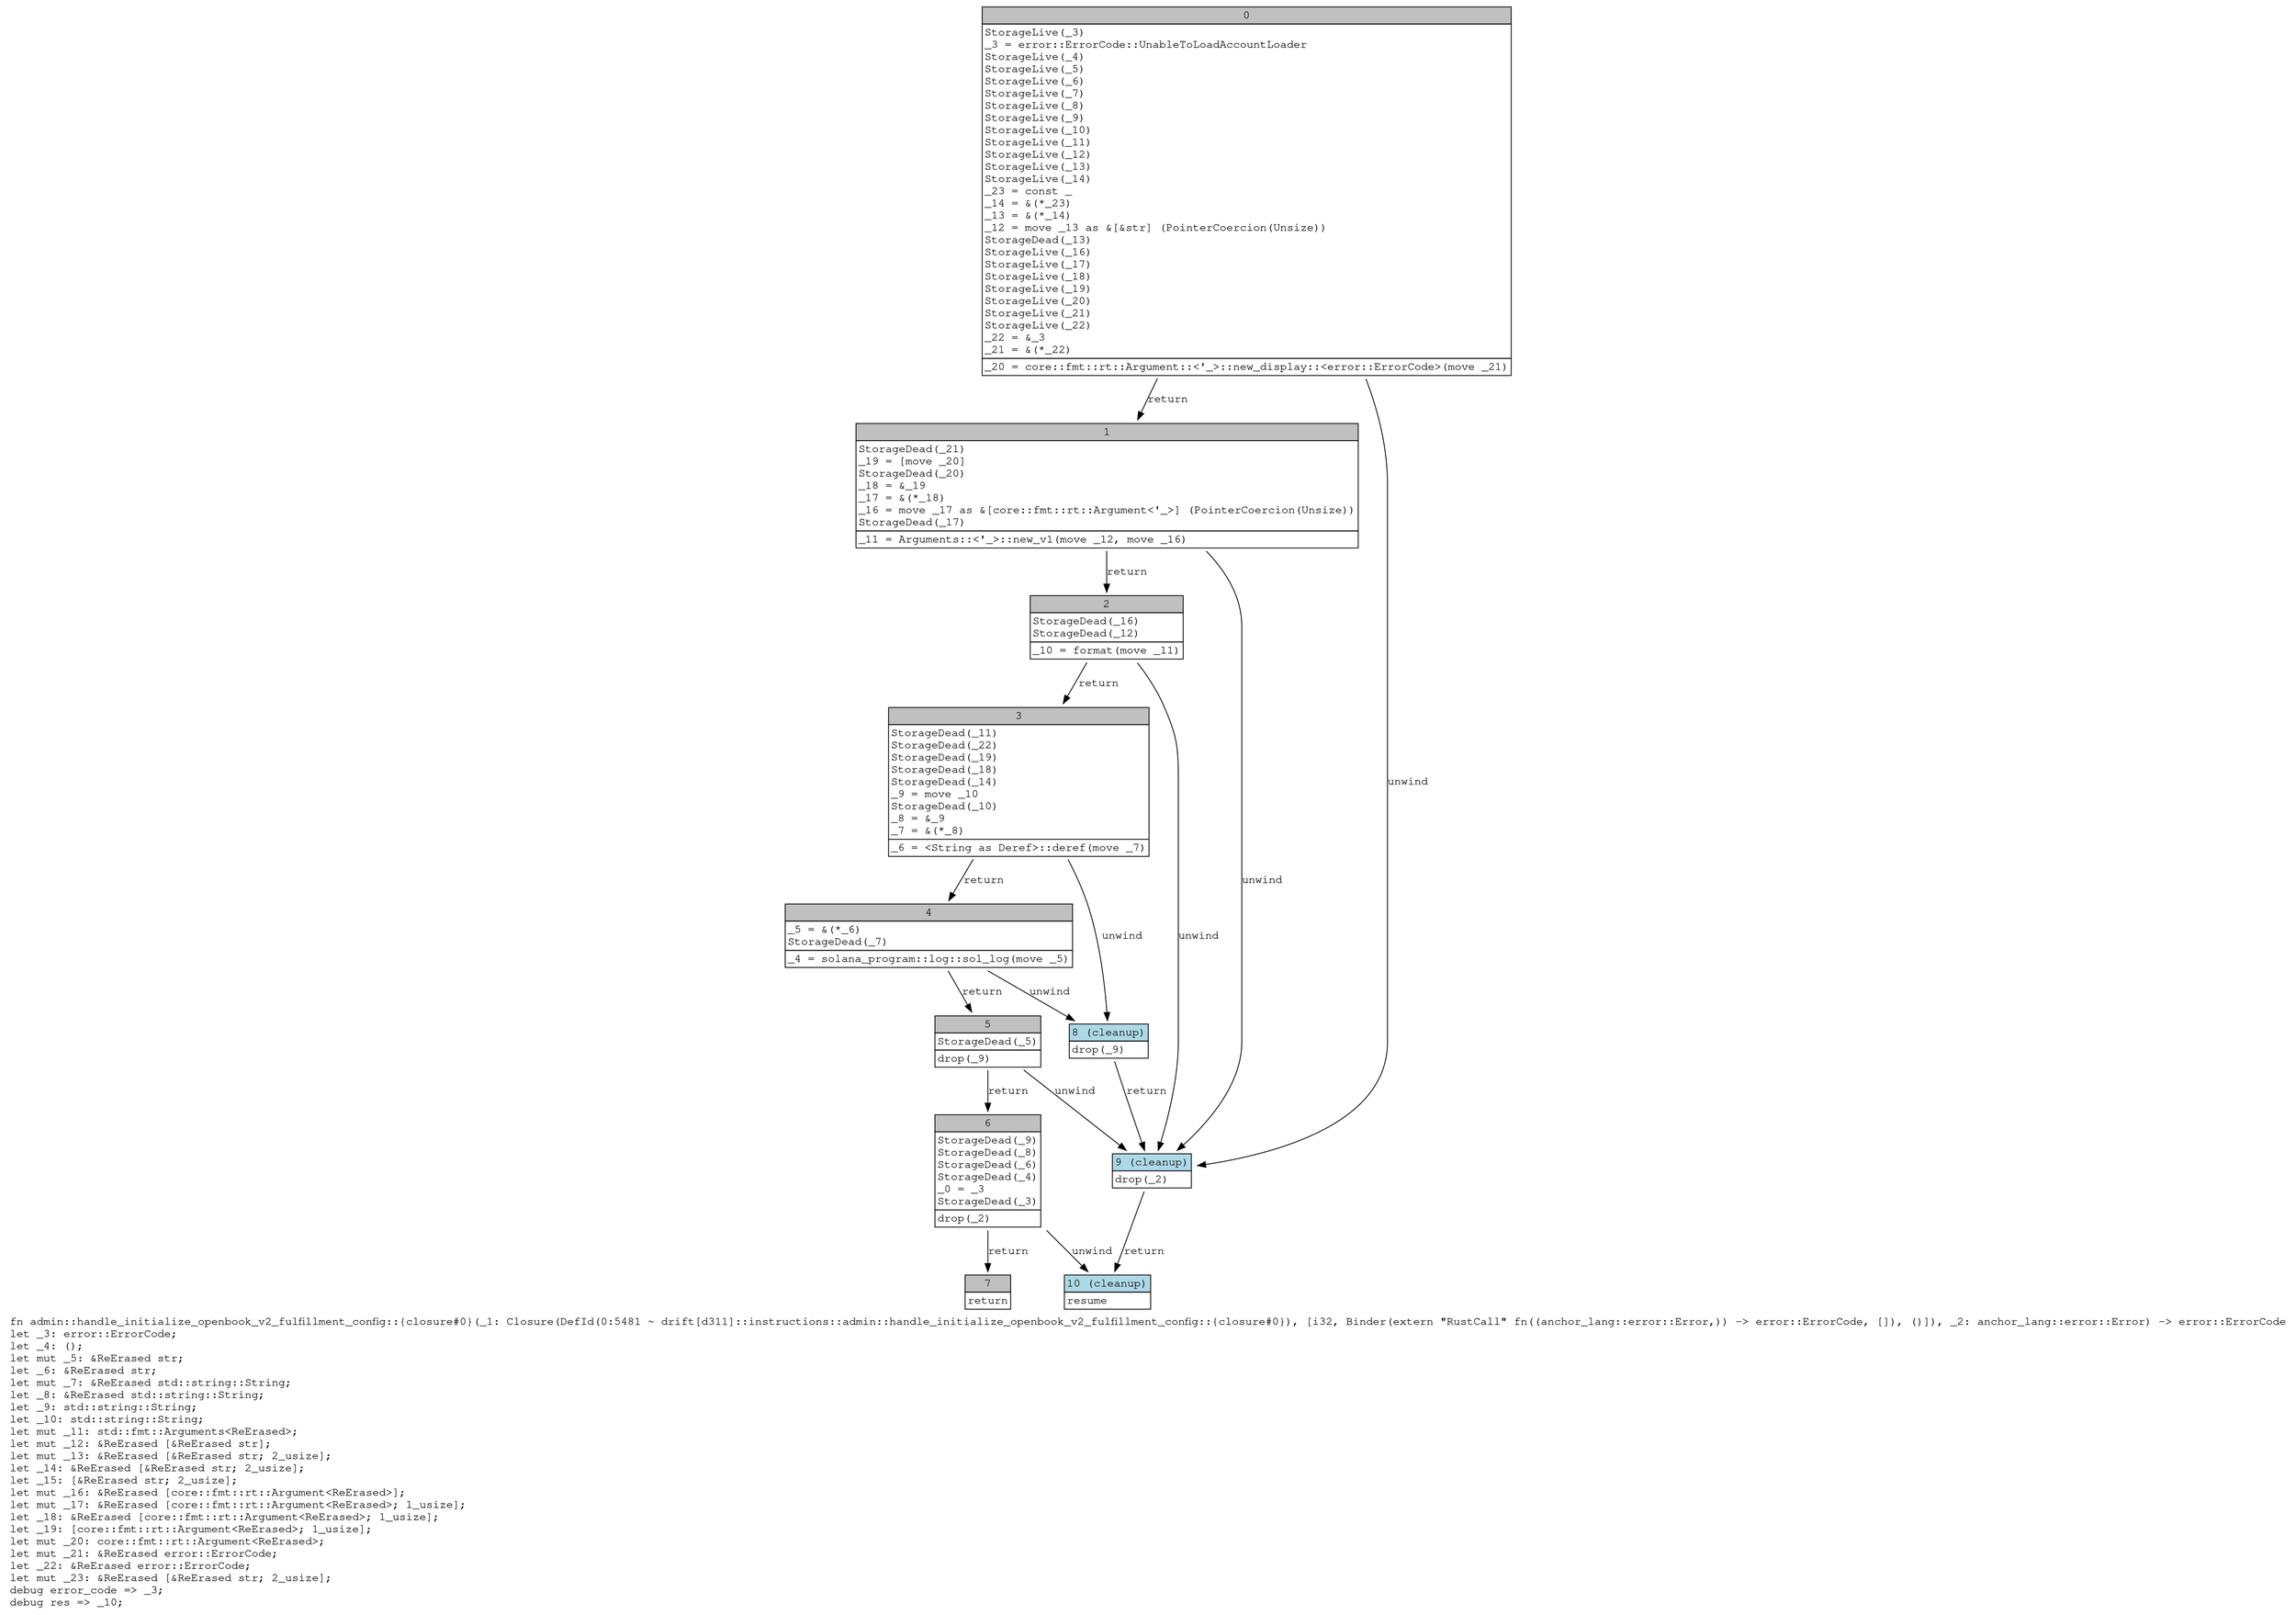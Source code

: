 digraph Mir_0_5481 {
    graph [fontname="Courier, monospace"];
    node [fontname="Courier, monospace"];
    edge [fontname="Courier, monospace"];
    label=<fn admin::handle_initialize_openbook_v2_fulfillment_config::{closure#0}(_1: Closure(DefId(0:5481 ~ drift[d311]::instructions::admin::handle_initialize_openbook_v2_fulfillment_config::{closure#0}), [i32, Binder(extern &quot;RustCall&quot; fn((anchor_lang::error::Error,)) -&gt; error::ErrorCode, []), ()]), _2: anchor_lang::error::Error) -&gt; error::ErrorCode<br align="left"/>let _3: error::ErrorCode;<br align="left"/>let _4: ();<br align="left"/>let mut _5: &amp;ReErased str;<br align="left"/>let _6: &amp;ReErased str;<br align="left"/>let mut _7: &amp;ReErased std::string::String;<br align="left"/>let _8: &amp;ReErased std::string::String;<br align="left"/>let _9: std::string::String;<br align="left"/>let _10: std::string::String;<br align="left"/>let mut _11: std::fmt::Arguments&lt;ReErased&gt;;<br align="left"/>let mut _12: &amp;ReErased [&amp;ReErased str];<br align="left"/>let mut _13: &amp;ReErased [&amp;ReErased str; 2_usize];<br align="left"/>let _14: &amp;ReErased [&amp;ReErased str; 2_usize];<br align="left"/>let _15: [&amp;ReErased str; 2_usize];<br align="left"/>let mut _16: &amp;ReErased [core::fmt::rt::Argument&lt;ReErased&gt;];<br align="left"/>let mut _17: &amp;ReErased [core::fmt::rt::Argument&lt;ReErased&gt;; 1_usize];<br align="left"/>let _18: &amp;ReErased [core::fmt::rt::Argument&lt;ReErased&gt;; 1_usize];<br align="left"/>let _19: [core::fmt::rt::Argument&lt;ReErased&gt;; 1_usize];<br align="left"/>let mut _20: core::fmt::rt::Argument&lt;ReErased&gt;;<br align="left"/>let mut _21: &amp;ReErased error::ErrorCode;<br align="left"/>let _22: &amp;ReErased error::ErrorCode;<br align="left"/>let mut _23: &amp;ReErased [&amp;ReErased str; 2_usize];<br align="left"/>debug error_code =&gt; _3;<br align="left"/>debug res =&gt; _10;<br align="left"/>>;
    bb0__0_5481 [shape="none", label=<<table border="0" cellborder="1" cellspacing="0"><tr><td bgcolor="gray" align="center" colspan="1">0</td></tr><tr><td align="left" balign="left">StorageLive(_3)<br/>_3 = error::ErrorCode::UnableToLoadAccountLoader<br/>StorageLive(_4)<br/>StorageLive(_5)<br/>StorageLive(_6)<br/>StorageLive(_7)<br/>StorageLive(_8)<br/>StorageLive(_9)<br/>StorageLive(_10)<br/>StorageLive(_11)<br/>StorageLive(_12)<br/>StorageLive(_13)<br/>StorageLive(_14)<br/>_23 = const _<br/>_14 = &amp;(*_23)<br/>_13 = &amp;(*_14)<br/>_12 = move _13 as &amp;[&amp;str] (PointerCoercion(Unsize))<br/>StorageDead(_13)<br/>StorageLive(_16)<br/>StorageLive(_17)<br/>StorageLive(_18)<br/>StorageLive(_19)<br/>StorageLive(_20)<br/>StorageLive(_21)<br/>StorageLive(_22)<br/>_22 = &amp;_3<br/>_21 = &amp;(*_22)<br/></td></tr><tr><td align="left">_20 = core::fmt::rt::Argument::&lt;'_&gt;::new_display::&lt;error::ErrorCode&gt;(move _21)</td></tr></table>>];
    bb1__0_5481 [shape="none", label=<<table border="0" cellborder="1" cellspacing="0"><tr><td bgcolor="gray" align="center" colspan="1">1</td></tr><tr><td align="left" balign="left">StorageDead(_21)<br/>_19 = [move _20]<br/>StorageDead(_20)<br/>_18 = &amp;_19<br/>_17 = &amp;(*_18)<br/>_16 = move _17 as &amp;[core::fmt::rt::Argument&lt;'_&gt;] (PointerCoercion(Unsize))<br/>StorageDead(_17)<br/></td></tr><tr><td align="left">_11 = Arguments::&lt;'_&gt;::new_v1(move _12, move _16)</td></tr></table>>];
    bb2__0_5481 [shape="none", label=<<table border="0" cellborder="1" cellspacing="0"><tr><td bgcolor="gray" align="center" colspan="1">2</td></tr><tr><td align="left" balign="left">StorageDead(_16)<br/>StorageDead(_12)<br/></td></tr><tr><td align="left">_10 = format(move _11)</td></tr></table>>];
    bb3__0_5481 [shape="none", label=<<table border="0" cellborder="1" cellspacing="0"><tr><td bgcolor="gray" align="center" colspan="1">3</td></tr><tr><td align="left" balign="left">StorageDead(_11)<br/>StorageDead(_22)<br/>StorageDead(_19)<br/>StorageDead(_18)<br/>StorageDead(_14)<br/>_9 = move _10<br/>StorageDead(_10)<br/>_8 = &amp;_9<br/>_7 = &amp;(*_8)<br/></td></tr><tr><td align="left">_6 = &lt;String as Deref&gt;::deref(move _7)</td></tr></table>>];
    bb4__0_5481 [shape="none", label=<<table border="0" cellborder="1" cellspacing="0"><tr><td bgcolor="gray" align="center" colspan="1">4</td></tr><tr><td align="left" balign="left">_5 = &amp;(*_6)<br/>StorageDead(_7)<br/></td></tr><tr><td align="left">_4 = solana_program::log::sol_log(move _5)</td></tr></table>>];
    bb5__0_5481 [shape="none", label=<<table border="0" cellborder="1" cellspacing="0"><tr><td bgcolor="gray" align="center" colspan="1">5</td></tr><tr><td align="left" balign="left">StorageDead(_5)<br/></td></tr><tr><td align="left">drop(_9)</td></tr></table>>];
    bb6__0_5481 [shape="none", label=<<table border="0" cellborder="1" cellspacing="0"><tr><td bgcolor="gray" align="center" colspan="1">6</td></tr><tr><td align="left" balign="left">StorageDead(_9)<br/>StorageDead(_8)<br/>StorageDead(_6)<br/>StorageDead(_4)<br/>_0 = _3<br/>StorageDead(_3)<br/></td></tr><tr><td align="left">drop(_2)</td></tr></table>>];
    bb7__0_5481 [shape="none", label=<<table border="0" cellborder="1" cellspacing="0"><tr><td bgcolor="gray" align="center" colspan="1">7</td></tr><tr><td align="left">return</td></tr></table>>];
    bb8__0_5481 [shape="none", label=<<table border="0" cellborder="1" cellspacing="0"><tr><td bgcolor="lightblue" align="center" colspan="1">8 (cleanup)</td></tr><tr><td align="left">drop(_9)</td></tr></table>>];
    bb9__0_5481 [shape="none", label=<<table border="0" cellborder="1" cellspacing="0"><tr><td bgcolor="lightblue" align="center" colspan="1">9 (cleanup)</td></tr><tr><td align="left">drop(_2)</td></tr></table>>];
    bb10__0_5481 [shape="none", label=<<table border="0" cellborder="1" cellspacing="0"><tr><td bgcolor="lightblue" align="center" colspan="1">10 (cleanup)</td></tr><tr><td align="left">resume</td></tr></table>>];
    bb0__0_5481 -> bb1__0_5481 [label="return"];
    bb0__0_5481 -> bb9__0_5481 [label="unwind"];
    bb1__0_5481 -> bb2__0_5481 [label="return"];
    bb1__0_5481 -> bb9__0_5481 [label="unwind"];
    bb2__0_5481 -> bb3__0_5481 [label="return"];
    bb2__0_5481 -> bb9__0_5481 [label="unwind"];
    bb3__0_5481 -> bb4__0_5481 [label="return"];
    bb3__0_5481 -> bb8__0_5481 [label="unwind"];
    bb4__0_5481 -> bb5__0_5481 [label="return"];
    bb4__0_5481 -> bb8__0_5481 [label="unwind"];
    bb5__0_5481 -> bb6__0_5481 [label="return"];
    bb5__0_5481 -> bb9__0_5481 [label="unwind"];
    bb6__0_5481 -> bb7__0_5481 [label="return"];
    bb6__0_5481 -> bb10__0_5481 [label="unwind"];
    bb8__0_5481 -> bb9__0_5481 [label="return"];
    bb9__0_5481 -> bb10__0_5481 [label="return"];
}
